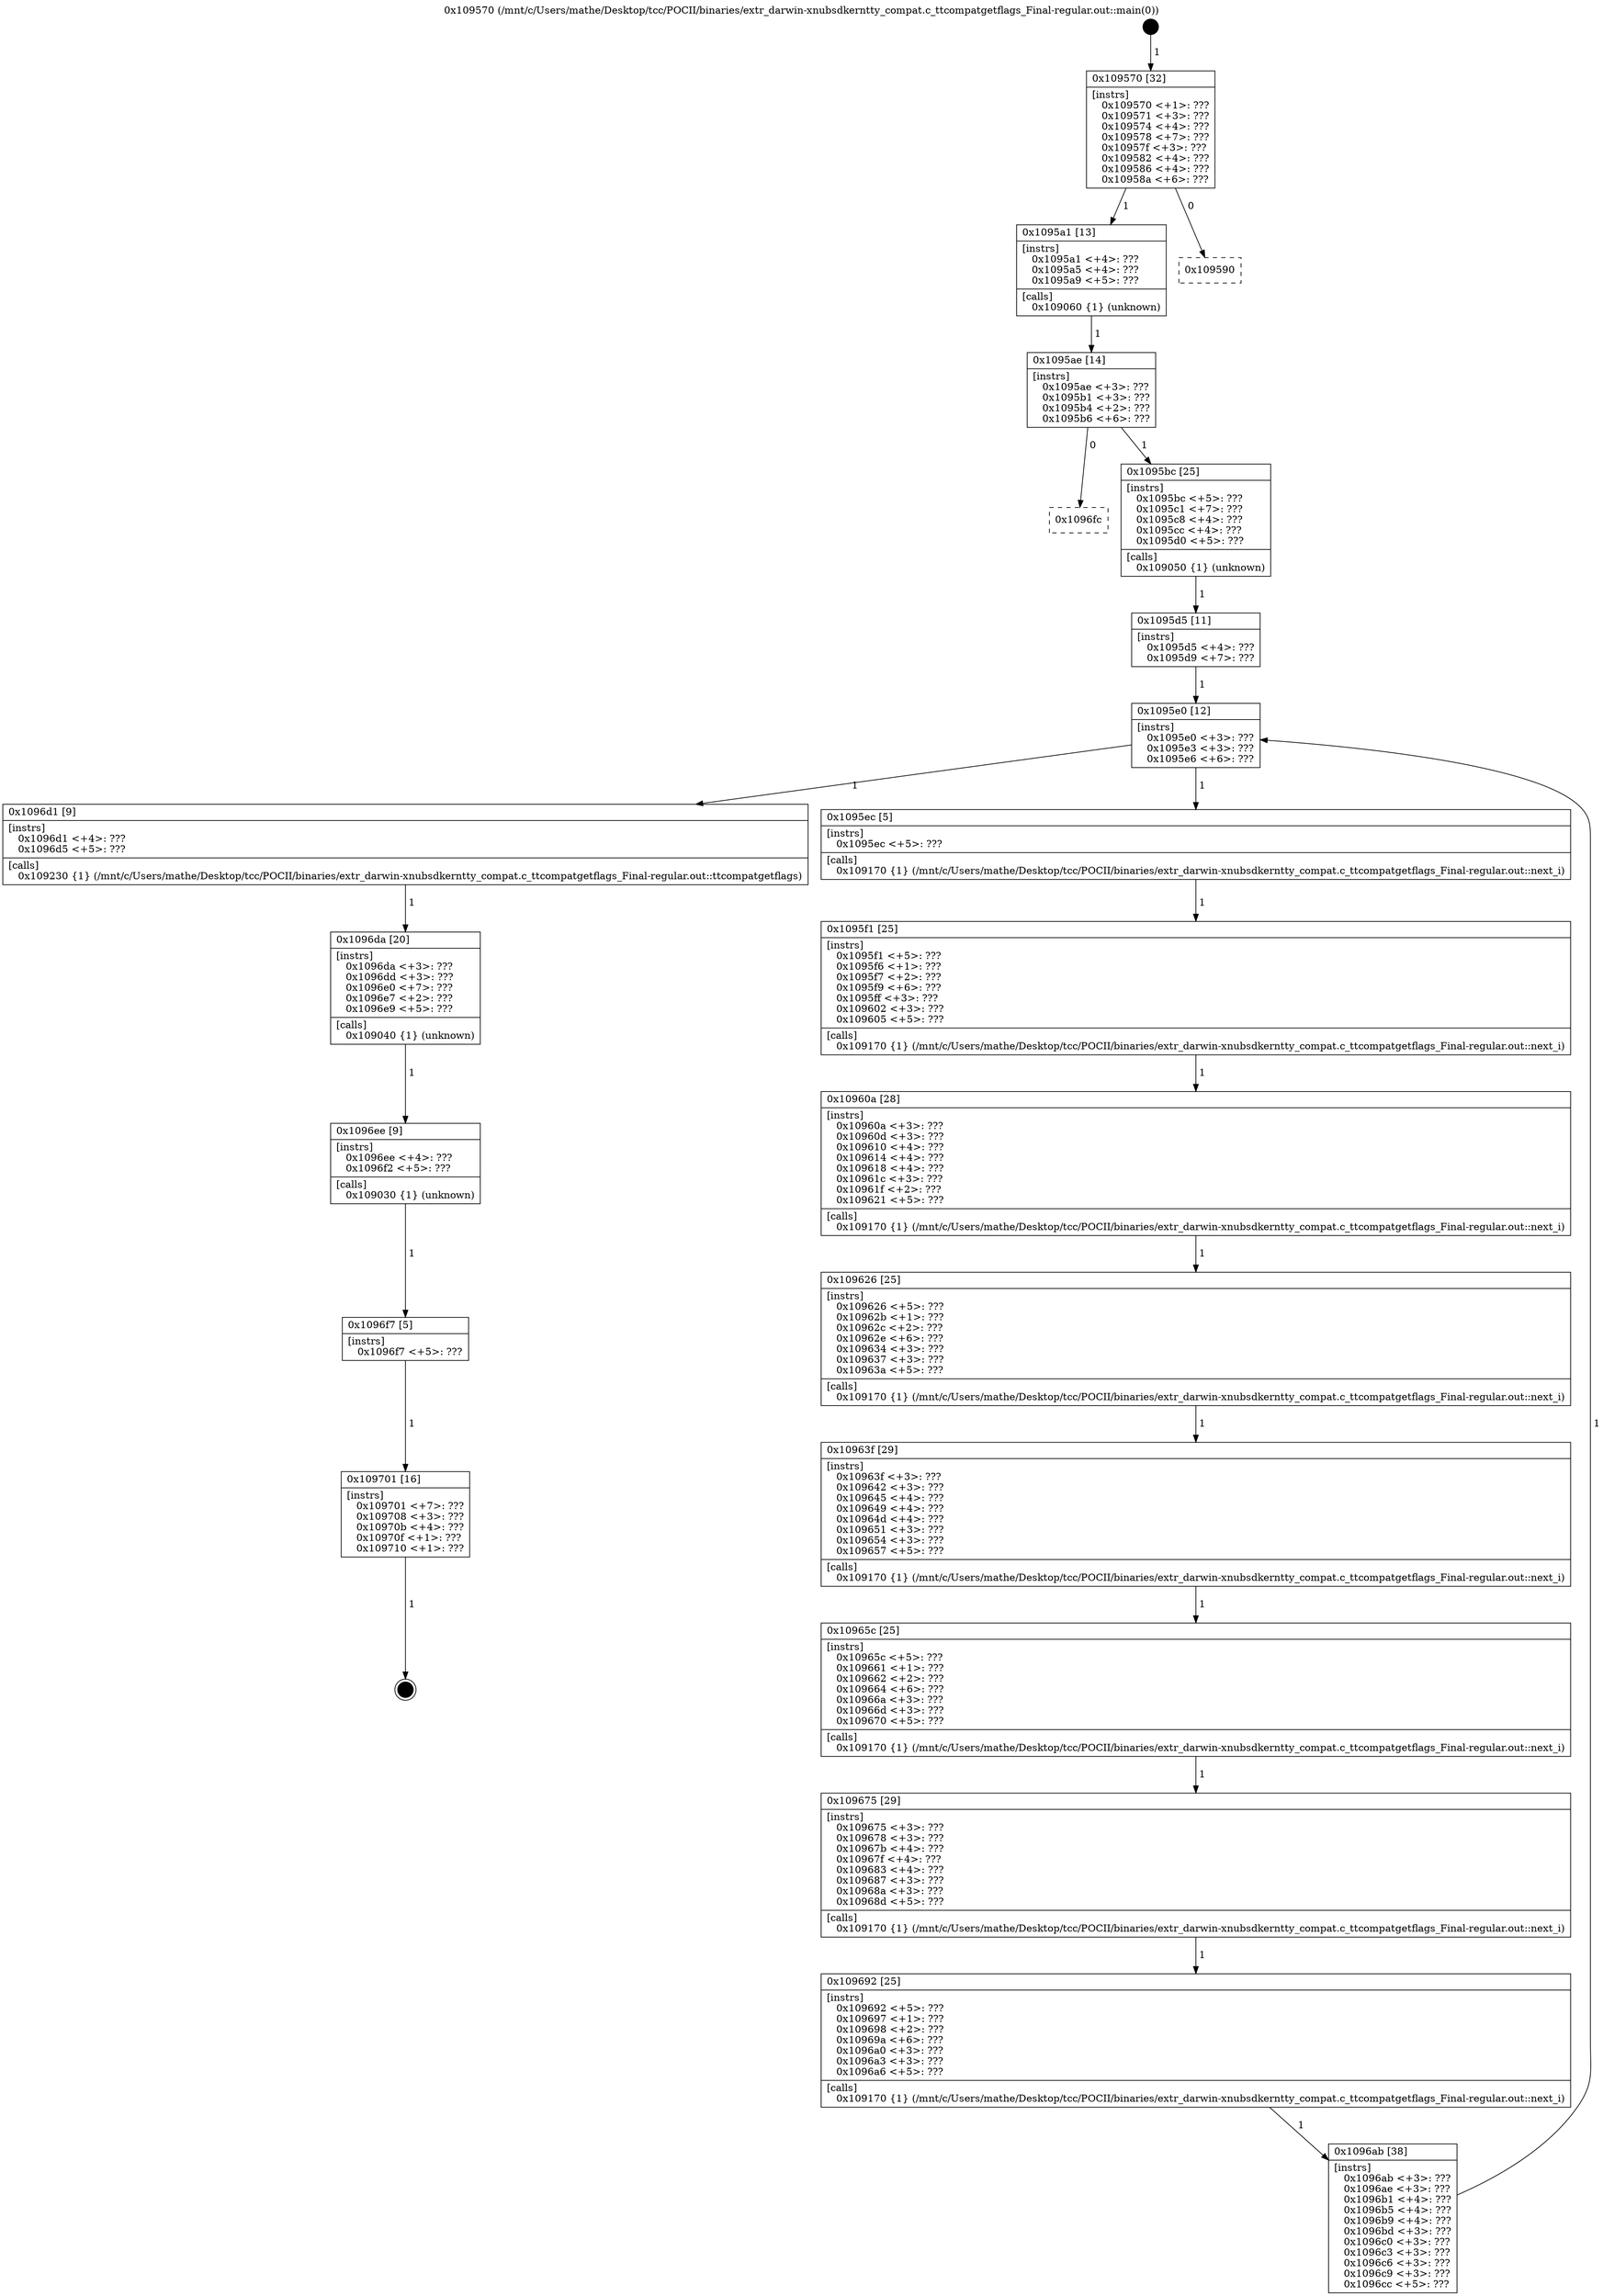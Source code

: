 digraph "0x109570" {
  label = "0x109570 (/mnt/c/Users/mathe/Desktop/tcc/POCII/binaries/extr_darwin-xnubsdkerntty_compat.c_ttcompatgetflags_Final-regular.out::main(0))"
  labelloc = "t"
  node[shape=record]

  Entry [label="",width=0.3,height=0.3,shape=circle,fillcolor=black,style=filled]
  "0x109570" [label="{
     0x109570 [32]\l
     | [instrs]\l
     &nbsp;&nbsp;0x109570 \<+1\>: ???\l
     &nbsp;&nbsp;0x109571 \<+3\>: ???\l
     &nbsp;&nbsp;0x109574 \<+4\>: ???\l
     &nbsp;&nbsp;0x109578 \<+7\>: ???\l
     &nbsp;&nbsp;0x10957f \<+3\>: ???\l
     &nbsp;&nbsp;0x109582 \<+4\>: ???\l
     &nbsp;&nbsp;0x109586 \<+4\>: ???\l
     &nbsp;&nbsp;0x10958a \<+6\>: ???\l
  }"]
  "0x1095a1" [label="{
     0x1095a1 [13]\l
     | [instrs]\l
     &nbsp;&nbsp;0x1095a1 \<+4\>: ???\l
     &nbsp;&nbsp;0x1095a5 \<+4\>: ???\l
     &nbsp;&nbsp;0x1095a9 \<+5\>: ???\l
     | [calls]\l
     &nbsp;&nbsp;0x109060 \{1\} (unknown)\l
  }"]
  "0x109590" [label="{
     0x109590\l
  }", style=dashed]
  "0x1095ae" [label="{
     0x1095ae [14]\l
     | [instrs]\l
     &nbsp;&nbsp;0x1095ae \<+3\>: ???\l
     &nbsp;&nbsp;0x1095b1 \<+3\>: ???\l
     &nbsp;&nbsp;0x1095b4 \<+2\>: ???\l
     &nbsp;&nbsp;0x1095b6 \<+6\>: ???\l
  }"]
  "0x1096fc" [label="{
     0x1096fc\l
  }", style=dashed]
  "0x1095bc" [label="{
     0x1095bc [25]\l
     | [instrs]\l
     &nbsp;&nbsp;0x1095bc \<+5\>: ???\l
     &nbsp;&nbsp;0x1095c1 \<+7\>: ???\l
     &nbsp;&nbsp;0x1095c8 \<+4\>: ???\l
     &nbsp;&nbsp;0x1095cc \<+4\>: ???\l
     &nbsp;&nbsp;0x1095d0 \<+5\>: ???\l
     | [calls]\l
     &nbsp;&nbsp;0x109050 \{1\} (unknown)\l
  }"]
  Exit [label="",width=0.3,height=0.3,shape=circle,fillcolor=black,style=filled,peripheries=2]
  "0x1095e0" [label="{
     0x1095e0 [12]\l
     | [instrs]\l
     &nbsp;&nbsp;0x1095e0 \<+3\>: ???\l
     &nbsp;&nbsp;0x1095e3 \<+3\>: ???\l
     &nbsp;&nbsp;0x1095e6 \<+6\>: ???\l
  }"]
  "0x1096d1" [label="{
     0x1096d1 [9]\l
     | [instrs]\l
     &nbsp;&nbsp;0x1096d1 \<+4\>: ???\l
     &nbsp;&nbsp;0x1096d5 \<+5\>: ???\l
     | [calls]\l
     &nbsp;&nbsp;0x109230 \{1\} (/mnt/c/Users/mathe/Desktop/tcc/POCII/binaries/extr_darwin-xnubsdkerntty_compat.c_ttcompatgetflags_Final-regular.out::ttcompatgetflags)\l
  }"]
  "0x1095ec" [label="{
     0x1095ec [5]\l
     | [instrs]\l
     &nbsp;&nbsp;0x1095ec \<+5\>: ???\l
     | [calls]\l
     &nbsp;&nbsp;0x109170 \{1\} (/mnt/c/Users/mathe/Desktop/tcc/POCII/binaries/extr_darwin-xnubsdkerntty_compat.c_ttcompatgetflags_Final-regular.out::next_i)\l
  }"]
  "0x1095f1" [label="{
     0x1095f1 [25]\l
     | [instrs]\l
     &nbsp;&nbsp;0x1095f1 \<+5\>: ???\l
     &nbsp;&nbsp;0x1095f6 \<+1\>: ???\l
     &nbsp;&nbsp;0x1095f7 \<+2\>: ???\l
     &nbsp;&nbsp;0x1095f9 \<+6\>: ???\l
     &nbsp;&nbsp;0x1095ff \<+3\>: ???\l
     &nbsp;&nbsp;0x109602 \<+3\>: ???\l
     &nbsp;&nbsp;0x109605 \<+5\>: ???\l
     | [calls]\l
     &nbsp;&nbsp;0x109170 \{1\} (/mnt/c/Users/mathe/Desktop/tcc/POCII/binaries/extr_darwin-xnubsdkerntty_compat.c_ttcompatgetflags_Final-regular.out::next_i)\l
  }"]
  "0x10960a" [label="{
     0x10960a [28]\l
     | [instrs]\l
     &nbsp;&nbsp;0x10960a \<+3\>: ???\l
     &nbsp;&nbsp;0x10960d \<+3\>: ???\l
     &nbsp;&nbsp;0x109610 \<+4\>: ???\l
     &nbsp;&nbsp;0x109614 \<+4\>: ???\l
     &nbsp;&nbsp;0x109618 \<+4\>: ???\l
     &nbsp;&nbsp;0x10961c \<+3\>: ???\l
     &nbsp;&nbsp;0x10961f \<+2\>: ???\l
     &nbsp;&nbsp;0x109621 \<+5\>: ???\l
     | [calls]\l
     &nbsp;&nbsp;0x109170 \{1\} (/mnt/c/Users/mathe/Desktop/tcc/POCII/binaries/extr_darwin-xnubsdkerntty_compat.c_ttcompatgetflags_Final-regular.out::next_i)\l
  }"]
  "0x109626" [label="{
     0x109626 [25]\l
     | [instrs]\l
     &nbsp;&nbsp;0x109626 \<+5\>: ???\l
     &nbsp;&nbsp;0x10962b \<+1\>: ???\l
     &nbsp;&nbsp;0x10962c \<+2\>: ???\l
     &nbsp;&nbsp;0x10962e \<+6\>: ???\l
     &nbsp;&nbsp;0x109634 \<+3\>: ???\l
     &nbsp;&nbsp;0x109637 \<+3\>: ???\l
     &nbsp;&nbsp;0x10963a \<+5\>: ???\l
     | [calls]\l
     &nbsp;&nbsp;0x109170 \{1\} (/mnt/c/Users/mathe/Desktop/tcc/POCII/binaries/extr_darwin-xnubsdkerntty_compat.c_ttcompatgetflags_Final-regular.out::next_i)\l
  }"]
  "0x10963f" [label="{
     0x10963f [29]\l
     | [instrs]\l
     &nbsp;&nbsp;0x10963f \<+3\>: ???\l
     &nbsp;&nbsp;0x109642 \<+3\>: ???\l
     &nbsp;&nbsp;0x109645 \<+4\>: ???\l
     &nbsp;&nbsp;0x109649 \<+4\>: ???\l
     &nbsp;&nbsp;0x10964d \<+4\>: ???\l
     &nbsp;&nbsp;0x109651 \<+3\>: ???\l
     &nbsp;&nbsp;0x109654 \<+3\>: ???\l
     &nbsp;&nbsp;0x109657 \<+5\>: ???\l
     | [calls]\l
     &nbsp;&nbsp;0x109170 \{1\} (/mnt/c/Users/mathe/Desktop/tcc/POCII/binaries/extr_darwin-xnubsdkerntty_compat.c_ttcompatgetflags_Final-regular.out::next_i)\l
  }"]
  "0x10965c" [label="{
     0x10965c [25]\l
     | [instrs]\l
     &nbsp;&nbsp;0x10965c \<+5\>: ???\l
     &nbsp;&nbsp;0x109661 \<+1\>: ???\l
     &nbsp;&nbsp;0x109662 \<+2\>: ???\l
     &nbsp;&nbsp;0x109664 \<+6\>: ???\l
     &nbsp;&nbsp;0x10966a \<+3\>: ???\l
     &nbsp;&nbsp;0x10966d \<+3\>: ???\l
     &nbsp;&nbsp;0x109670 \<+5\>: ???\l
     | [calls]\l
     &nbsp;&nbsp;0x109170 \{1\} (/mnt/c/Users/mathe/Desktop/tcc/POCII/binaries/extr_darwin-xnubsdkerntty_compat.c_ttcompatgetflags_Final-regular.out::next_i)\l
  }"]
  "0x109675" [label="{
     0x109675 [29]\l
     | [instrs]\l
     &nbsp;&nbsp;0x109675 \<+3\>: ???\l
     &nbsp;&nbsp;0x109678 \<+3\>: ???\l
     &nbsp;&nbsp;0x10967b \<+4\>: ???\l
     &nbsp;&nbsp;0x10967f \<+4\>: ???\l
     &nbsp;&nbsp;0x109683 \<+4\>: ???\l
     &nbsp;&nbsp;0x109687 \<+3\>: ???\l
     &nbsp;&nbsp;0x10968a \<+3\>: ???\l
     &nbsp;&nbsp;0x10968d \<+5\>: ???\l
     | [calls]\l
     &nbsp;&nbsp;0x109170 \{1\} (/mnt/c/Users/mathe/Desktop/tcc/POCII/binaries/extr_darwin-xnubsdkerntty_compat.c_ttcompatgetflags_Final-regular.out::next_i)\l
  }"]
  "0x109692" [label="{
     0x109692 [25]\l
     | [instrs]\l
     &nbsp;&nbsp;0x109692 \<+5\>: ???\l
     &nbsp;&nbsp;0x109697 \<+1\>: ???\l
     &nbsp;&nbsp;0x109698 \<+2\>: ???\l
     &nbsp;&nbsp;0x10969a \<+6\>: ???\l
     &nbsp;&nbsp;0x1096a0 \<+3\>: ???\l
     &nbsp;&nbsp;0x1096a3 \<+3\>: ???\l
     &nbsp;&nbsp;0x1096a6 \<+5\>: ???\l
     | [calls]\l
     &nbsp;&nbsp;0x109170 \{1\} (/mnt/c/Users/mathe/Desktop/tcc/POCII/binaries/extr_darwin-xnubsdkerntty_compat.c_ttcompatgetflags_Final-regular.out::next_i)\l
  }"]
  "0x1096ab" [label="{
     0x1096ab [38]\l
     | [instrs]\l
     &nbsp;&nbsp;0x1096ab \<+3\>: ???\l
     &nbsp;&nbsp;0x1096ae \<+3\>: ???\l
     &nbsp;&nbsp;0x1096b1 \<+4\>: ???\l
     &nbsp;&nbsp;0x1096b5 \<+4\>: ???\l
     &nbsp;&nbsp;0x1096b9 \<+4\>: ???\l
     &nbsp;&nbsp;0x1096bd \<+3\>: ???\l
     &nbsp;&nbsp;0x1096c0 \<+3\>: ???\l
     &nbsp;&nbsp;0x1096c3 \<+3\>: ???\l
     &nbsp;&nbsp;0x1096c6 \<+3\>: ???\l
     &nbsp;&nbsp;0x1096c9 \<+3\>: ???\l
     &nbsp;&nbsp;0x1096cc \<+5\>: ???\l
  }"]
  "0x1095d5" [label="{
     0x1095d5 [11]\l
     | [instrs]\l
     &nbsp;&nbsp;0x1095d5 \<+4\>: ???\l
     &nbsp;&nbsp;0x1095d9 \<+7\>: ???\l
  }"]
  "0x1096da" [label="{
     0x1096da [20]\l
     | [instrs]\l
     &nbsp;&nbsp;0x1096da \<+3\>: ???\l
     &nbsp;&nbsp;0x1096dd \<+3\>: ???\l
     &nbsp;&nbsp;0x1096e0 \<+7\>: ???\l
     &nbsp;&nbsp;0x1096e7 \<+2\>: ???\l
     &nbsp;&nbsp;0x1096e9 \<+5\>: ???\l
     | [calls]\l
     &nbsp;&nbsp;0x109040 \{1\} (unknown)\l
  }"]
  "0x1096ee" [label="{
     0x1096ee [9]\l
     | [instrs]\l
     &nbsp;&nbsp;0x1096ee \<+4\>: ???\l
     &nbsp;&nbsp;0x1096f2 \<+5\>: ???\l
     | [calls]\l
     &nbsp;&nbsp;0x109030 \{1\} (unknown)\l
  }"]
  "0x1096f7" [label="{
     0x1096f7 [5]\l
     | [instrs]\l
     &nbsp;&nbsp;0x1096f7 \<+5\>: ???\l
  }"]
  "0x109701" [label="{
     0x109701 [16]\l
     | [instrs]\l
     &nbsp;&nbsp;0x109701 \<+7\>: ???\l
     &nbsp;&nbsp;0x109708 \<+3\>: ???\l
     &nbsp;&nbsp;0x10970b \<+4\>: ???\l
     &nbsp;&nbsp;0x10970f \<+1\>: ???\l
     &nbsp;&nbsp;0x109710 \<+1\>: ???\l
  }"]
  Entry -> "0x109570" [label=" 1"]
  "0x109570" -> "0x1095a1" [label=" 1"]
  "0x109570" -> "0x109590" [label=" 0"]
  "0x1095a1" -> "0x1095ae" [label=" 1"]
  "0x1095ae" -> "0x1096fc" [label=" 0"]
  "0x1095ae" -> "0x1095bc" [label=" 1"]
  "0x109701" -> Exit [label=" 1"]
  "0x1095bc" -> "0x1095d5" [label=" 1"]
  "0x1095e0" -> "0x1096d1" [label=" 1"]
  "0x1095e0" -> "0x1095ec" [label=" 1"]
  "0x1095ec" -> "0x1095f1" [label=" 1"]
  "0x1095f1" -> "0x10960a" [label=" 1"]
  "0x10960a" -> "0x109626" [label=" 1"]
  "0x109626" -> "0x10963f" [label=" 1"]
  "0x10963f" -> "0x10965c" [label=" 1"]
  "0x10965c" -> "0x109675" [label=" 1"]
  "0x109675" -> "0x109692" [label=" 1"]
  "0x109692" -> "0x1096ab" [label=" 1"]
  "0x1095d5" -> "0x1095e0" [label=" 1"]
  "0x1096ab" -> "0x1095e0" [label=" 1"]
  "0x1096d1" -> "0x1096da" [label=" 1"]
  "0x1096da" -> "0x1096ee" [label=" 1"]
  "0x1096ee" -> "0x1096f7" [label=" 1"]
  "0x1096f7" -> "0x109701" [label=" 1"]
}
